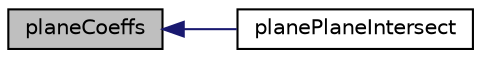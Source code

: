 digraph "planeCoeffs"
{
  bgcolor="transparent";
  edge [fontname="Helvetica",fontsize="10",labelfontname="Helvetica",labelfontsize="10"];
  node [fontname="Helvetica",fontsize="10",shape=record];
  rankdir="LR";
  Node1 [label="planeCoeffs",height=0.2,width=0.4,color="black", fillcolor="grey75", style="filled", fontcolor="black"];
  Node1 -> Node2 [dir="back",color="midnightblue",fontsize="10",style="solid",fontname="Helvetica"];
  Node2 [label="planePlaneIntersect",height=0.2,width=0.4,color="black",URL="$a01856.html#a20158d89e149ca638d4b63470e420781",tooltip="Return the cutting point between this plane and two other planes. "];
}
